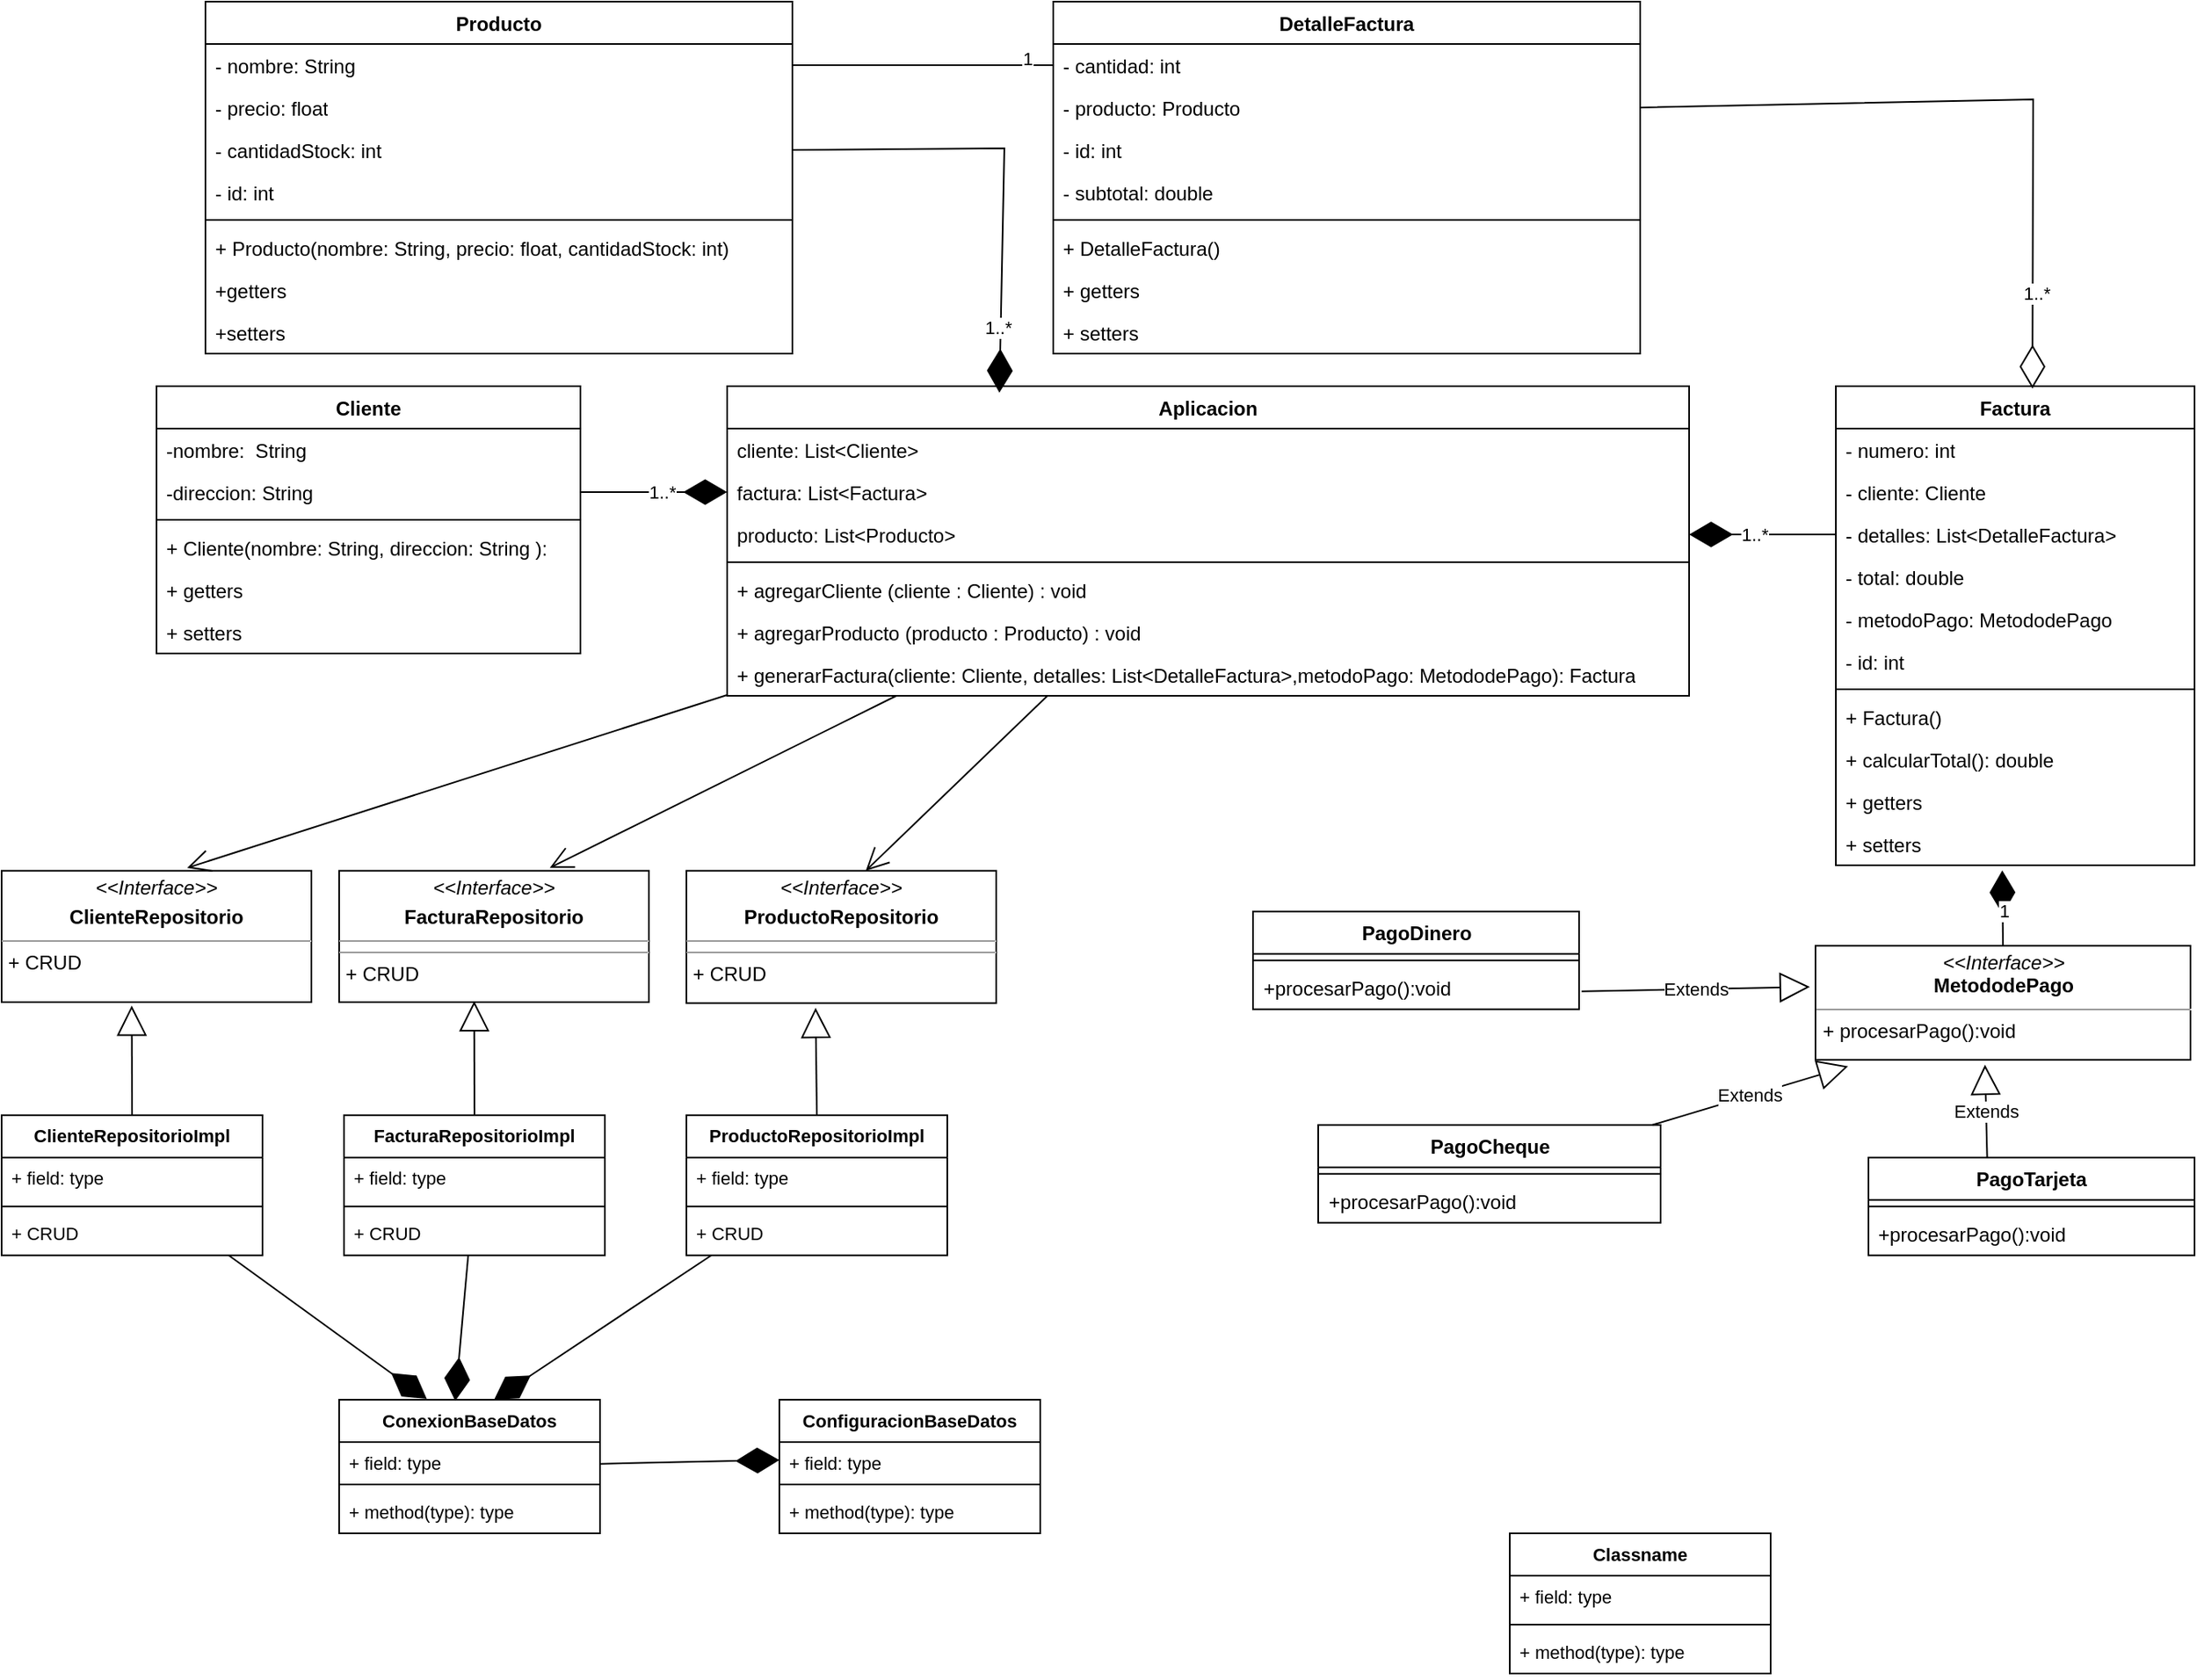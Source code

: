 <mxfile version="22.1.3" type="github">
  <diagram name="Página-1" id="vJzWJh0UHaBqhuQzf775">
    <mxGraphModel dx="2920" dy="933" grid="1" gridSize="10" guides="1" tooltips="1" connect="1" arrows="1" fold="1" page="1" pageScale="1" pageWidth="827" pageHeight="1169" math="0" shadow="0">
      <root>
        <mxCell id="0" />
        <mxCell id="1" parent="0" />
        <mxCell id="-tpIR0r_SkowBoIZui7y-1" value="Cliente" style="swimlane;fontStyle=1;align=center;verticalAlign=top;childLayout=stackLayout;horizontal=1;startSize=26;horizontalStack=0;resizeParent=1;resizeParentMax=0;resizeLast=0;collapsible=1;marginBottom=0;whiteSpace=wrap;html=1;" parent="1" vertex="1">
          <mxGeometry x="-660" y="276" width="260" height="164" as="geometry" />
        </mxCell>
        <mxCell id="-tpIR0r_SkowBoIZui7y-2" value="-nombre:&amp;nbsp; String" style="text;strokeColor=none;fillColor=none;align=left;verticalAlign=top;spacingLeft=4;spacingRight=4;overflow=hidden;rotatable=0;points=[[0,0.5],[1,0.5]];portConstraint=eastwest;whiteSpace=wrap;html=1;" parent="-tpIR0r_SkowBoIZui7y-1" vertex="1">
          <mxGeometry y="26" width="260" height="26" as="geometry" />
        </mxCell>
        <mxCell id="LFvMWm3YHaQg9pg_NLoc-1" value="-direccion: String" style="text;strokeColor=none;fillColor=none;align=left;verticalAlign=top;spacingLeft=4;spacingRight=4;overflow=hidden;rotatable=0;points=[[0,0.5],[1,0.5]];portConstraint=eastwest;whiteSpace=wrap;html=1;" parent="-tpIR0r_SkowBoIZui7y-1" vertex="1">
          <mxGeometry y="52" width="260" height="26" as="geometry" />
        </mxCell>
        <mxCell id="-tpIR0r_SkowBoIZui7y-3" value="" style="line;strokeWidth=1;fillColor=none;align=left;verticalAlign=middle;spacingTop=-1;spacingLeft=3;spacingRight=3;rotatable=0;labelPosition=right;points=[];portConstraint=eastwest;strokeColor=inherit;" parent="-tpIR0r_SkowBoIZui7y-1" vertex="1">
          <mxGeometry y="78" width="260" height="8" as="geometry" />
        </mxCell>
        <mxCell id="-tpIR0r_SkowBoIZui7y-4" value="+ Cliente(nombre: String, direccion: String ):&amp;nbsp;" style="text;strokeColor=none;fillColor=none;align=left;verticalAlign=top;spacingLeft=4;spacingRight=4;overflow=hidden;rotatable=0;points=[[0,0.5],[1,0.5]];portConstraint=eastwest;whiteSpace=wrap;html=1;" parent="-tpIR0r_SkowBoIZui7y-1" vertex="1">
          <mxGeometry y="86" width="260" height="26" as="geometry" />
        </mxCell>
        <mxCell id="LFvMWm3YHaQg9pg_NLoc-5" value="+ getters" style="text;strokeColor=none;fillColor=none;align=left;verticalAlign=top;spacingLeft=4;spacingRight=4;overflow=hidden;rotatable=0;points=[[0,0.5],[1,0.5]];portConstraint=eastwest;whiteSpace=wrap;html=1;" parent="-tpIR0r_SkowBoIZui7y-1" vertex="1">
          <mxGeometry y="112" width="260" height="26" as="geometry" />
        </mxCell>
        <mxCell id="u54hrv8f0iYo-hxg_u4R-107" value="+ setters" style="text;strokeColor=none;fillColor=none;align=left;verticalAlign=top;spacingLeft=4;spacingRight=4;overflow=hidden;rotatable=0;points=[[0,0.5],[1,0.5]];portConstraint=eastwest;whiteSpace=wrap;html=1;" parent="-tpIR0r_SkowBoIZui7y-1" vertex="1">
          <mxGeometry y="138" width="260" height="26" as="geometry" />
        </mxCell>
        <mxCell id="-tpIR0r_SkowBoIZui7y-5" value="PagoDinero" style="swimlane;fontStyle=1;align=center;verticalAlign=top;childLayout=stackLayout;horizontal=1;startSize=26;horizontalStack=0;resizeParent=1;resizeParentMax=0;resizeLast=0;collapsible=1;marginBottom=0;whiteSpace=wrap;html=1;" parent="1" vertex="1">
          <mxGeometry x="12.5" y="598.37" width="200" height="60" as="geometry" />
        </mxCell>
        <mxCell id="-tpIR0r_SkowBoIZui7y-7" value="" style="line;strokeWidth=1;fillColor=none;align=left;verticalAlign=middle;spacingTop=-1;spacingLeft=3;spacingRight=3;rotatable=0;labelPosition=right;points=[];portConstraint=eastwest;strokeColor=inherit;" parent="-tpIR0r_SkowBoIZui7y-5" vertex="1">
          <mxGeometry y="26" width="200" height="8" as="geometry" />
        </mxCell>
        <mxCell id="LFvMWm3YHaQg9pg_NLoc-12" value="+procesarPago():void" style="text;strokeColor=none;fillColor=none;align=left;verticalAlign=top;spacingLeft=4;spacingRight=4;overflow=hidden;rotatable=0;points=[[0,0.5],[1,0.5]];portConstraint=eastwest;whiteSpace=wrap;html=1;" parent="-tpIR0r_SkowBoIZui7y-5" vertex="1">
          <mxGeometry y="34" width="200" height="26" as="geometry" />
        </mxCell>
        <mxCell id="-tpIR0r_SkowBoIZui7y-13" value="DetalleFactura" style="swimlane;fontStyle=1;align=center;verticalAlign=top;childLayout=stackLayout;horizontal=1;startSize=26;horizontalStack=0;resizeParent=1;resizeParentMax=0;resizeLast=0;collapsible=1;marginBottom=0;whiteSpace=wrap;html=1;" parent="1" vertex="1">
          <mxGeometry x="-110" y="40" width="360" height="216" as="geometry" />
        </mxCell>
        <mxCell id="-tpIR0r_SkowBoIZui7y-37" value="- cantidad: int" style="text;strokeColor=none;fillColor=none;align=left;verticalAlign=top;spacingLeft=4;spacingRight=4;overflow=hidden;rotatable=0;points=[[0,0.5],[1,0.5]];portConstraint=eastwest;whiteSpace=wrap;html=1;" parent="-tpIR0r_SkowBoIZui7y-13" vertex="1">
          <mxGeometry y="26" width="360" height="26" as="geometry" />
        </mxCell>
        <mxCell id="-tpIR0r_SkowBoIZui7y-14" value="- producto: Producto" style="text;strokeColor=none;fillColor=none;align=left;verticalAlign=top;spacingLeft=4;spacingRight=4;overflow=hidden;rotatable=0;points=[[0,0.5],[1,0.5]];portConstraint=eastwest;whiteSpace=wrap;html=1;" parent="-tpIR0r_SkowBoIZui7y-13" vertex="1">
          <mxGeometry y="52" width="360" height="26" as="geometry" />
        </mxCell>
        <mxCell id="sa-7_zGnrY5qMYGjoOzH-72" value="- id: int" style="text;strokeColor=none;fillColor=none;align=left;verticalAlign=top;spacingLeft=4;spacingRight=4;overflow=hidden;rotatable=0;points=[[0,0.5],[1,0.5]];portConstraint=eastwest;whiteSpace=wrap;html=1;" vertex="1" parent="-tpIR0r_SkowBoIZui7y-13">
          <mxGeometry y="78" width="360" height="26" as="geometry" />
        </mxCell>
        <mxCell id="u54hrv8f0iYo-hxg_u4R-29" value="- subtotal: double" style="text;strokeColor=none;fillColor=none;align=left;verticalAlign=top;spacingLeft=4;spacingRight=4;overflow=hidden;rotatable=0;points=[[0,0.5],[1,0.5]];portConstraint=eastwest;whiteSpace=wrap;html=1;" parent="-tpIR0r_SkowBoIZui7y-13" vertex="1">
          <mxGeometry y="104" width="360" height="26" as="geometry" />
        </mxCell>
        <mxCell id="-tpIR0r_SkowBoIZui7y-15" value="" style="line;strokeWidth=1;fillColor=none;align=left;verticalAlign=middle;spacingTop=-1;spacingLeft=3;spacingRight=3;rotatable=0;labelPosition=right;points=[];portConstraint=eastwest;strokeColor=inherit;" parent="-tpIR0r_SkowBoIZui7y-13" vertex="1">
          <mxGeometry y="130" width="360" height="8" as="geometry" />
        </mxCell>
        <mxCell id="-tpIR0r_SkowBoIZui7y-40" value="+ DetalleFactura()" style="text;strokeColor=none;fillColor=none;align=left;verticalAlign=top;spacingLeft=4;spacingRight=4;overflow=hidden;rotatable=0;points=[[0,0.5],[1,0.5]];portConstraint=eastwest;whiteSpace=wrap;html=1;" parent="-tpIR0r_SkowBoIZui7y-13" vertex="1">
          <mxGeometry y="138" width="360" height="26" as="geometry" />
        </mxCell>
        <mxCell id="u54hrv8f0iYo-hxg_u4R-121" value="+ getters" style="text;strokeColor=none;fillColor=none;align=left;verticalAlign=top;spacingLeft=4;spacingRight=4;overflow=hidden;rotatable=0;points=[[0,0.5],[1,0.5]];portConstraint=eastwest;whiteSpace=wrap;html=1;" parent="-tpIR0r_SkowBoIZui7y-13" vertex="1">
          <mxGeometry y="164" width="360" height="26" as="geometry" />
        </mxCell>
        <mxCell id="u54hrv8f0iYo-hxg_u4R-122" value="+ setters" style="text;strokeColor=none;fillColor=none;align=left;verticalAlign=top;spacingLeft=4;spacingRight=4;overflow=hidden;rotatable=0;points=[[0,0.5],[1,0.5]];portConstraint=eastwest;whiteSpace=wrap;html=1;" parent="-tpIR0r_SkowBoIZui7y-13" vertex="1">
          <mxGeometry y="190" width="360" height="26" as="geometry" />
        </mxCell>
        <mxCell id="-tpIR0r_SkowBoIZui7y-17" value="PagoTarjeta" style="swimlane;fontStyle=1;align=center;verticalAlign=top;childLayout=stackLayout;horizontal=1;startSize=26;horizontalStack=0;resizeParent=1;resizeParentMax=0;resizeLast=0;collapsible=1;marginBottom=0;whiteSpace=wrap;html=1;" parent="1" vertex="1">
          <mxGeometry x="390" y="749.37" width="200" height="60" as="geometry" />
        </mxCell>
        <mxCell id="-tpIR0r_SkowBoIZui7y-19" value="" style="line;strokeWidth=1;fillColor=none;align=left;verticalAlign=middle;spacingTop=-1;spacingLeft=3;spacingRight=3;rotatable=0;labelPosition=right;points=[];portConstraint=eastwest;strokeColor=inherit;" parent="-tpIR0r_SkowBoIZui7y-17" vertex="1">
          <mxGeometry y="26" width="200" height="8" as="geometry" />
        </mxCell>
        <mxCell id="LFvMWm3YHaQg9pg_NLoc-16" value="+procesarPago():void" style="text;strokeColor=none;fillColor=none;align=left;verticalAlign=top;spacingLeft=4;spacingRight=4;overflow=hidden;rotatable=0;points=[[0,0.5],[1,0.5]];portConstraint=eastwest;whiteSpace=wrap;html=1;" parent="-tpIR0r_SkowBoIZui7y-17" vertex="1">
          <mxGeometry y="34" width="200" height="26" as="geometry" />
        </mxCell>
        <mxCell id="-tpIR0r_SkowBoIZui7y-21" value="PagoCheque" style="swimlane;fontStyle=1;align=center;verticalAlign=top;childLayout=stackLayout;horizontal=1;startSize=26;horizontalStack=0;resizeParent=1;resizeParentMax=0;resizeLast=0;collapsible=1;marginBottom=0;whiteSpace=wrap;html=1;" parent="1" vertex="1">
          <mxGeometry x="52.5" y="729.37" width="210" height="60" as="geometry" />
        </mxCell>
        <mxCell id="-tpIR0r_SkowBoIZui7y-23" value="" style="line;strokeWidth=1;fillColor=none;align=left;verticalAlign=middle;spacingTop=-1;spacingLeft=3;spacingRight=3;rotatable=0;labelPosition=right;points=[];portConstraint=eastwest;strokeColor=inherit;" parent="-tpIR0r_SkowBoIZui7y-21" vertex="1">
          <mxGeometry y="26" width="210" height="8" as="geometry" />
        </mxCell>
        <mxCell id="-tpIR0r_SkowBoIZui7y-24" value="+procesarPago():void" style="text;strokeColor=none;fillColor=none;align=left;verticalAlign=top;spacingLeft=4;spacingRight=4;overflow=hidden;rotatable=0;points=[[0,0.5],[1,0.5]];portConstraint=eastwest;whiteSpace=wrap;html=1;" parent="-tpIR0r_SkowBoIZui7y-21" vertex="1">
          <mxGeometry y="34" width="210" height="26" as="geometry" />
        </mxCell>
        <mxCell id="-tpIR0r_SkowBoIZui7y-25" value="Producto" style="swimlane;fontStyle=1;align=center;verticalAlign=top;childLayout=stackLayout;horizontal=1;startSize=26;horizontalStack=0;resizeParent=1;resizeParentMax=0;resizeLast=0;collapsible=1;marginBottom=0;whiteSpace=wrap;html=1;" parent="1" vertex="1">
          <mxGeometry x="-630" y="40" width="360" height="216" as="geometry" />
        </mxCell>
        <mxCell id="-tpIR0r_SkowBoIZui7y-26" value="- nombre: String" style="text;strokeColor=none;fillColor=none;align=left;verticalAlign=top;spacingLeft=4;spacingRight=4;overflow=hidden;rotatable=0;points=[[0,0.5],[1,0.5]];portConstraint=eastwest;whiteSpace=wrap;html=1;" parent="-tpIR0r_SkowBoIZui7y-25" vertex="1">
          <mxGeometry y="26" width="360" height="26" as="geometry" />
        </mxCell>
        <mxCell id="LFvMWm3YHaQg9pg_NLoc-18" value="- precio: float" style="text;strokeColor=none;fillColor=none;align=left;verticalAlign=top;spacingLeft=4;spacingRight=4;overflow=hidden;rotatable=0;points=[[0,0.5],[1,0.5]];portConstraint=eastwest;whiteSpace=wrap;html=1;" parent="-tpIR0r_SkowBoIZui7y-25" vertex="1">
          <mxGeometry y="52" width="360" height="26" as="geometry" />
        </mxCell>
        <mxCell id="-tpIR0r_SkowBoIZui7y-41" value="- cantidadStock: int" style="text;strokeColor=none;fillColor=none;align=left;verticalAlign=top;spacingLeft=4;spacingRight=4;overflow=hidden;rotatable=0;points=[[0,0.5],[1,0.5]];portConstraint=eastwest;whiteSpace=wrap;html=1;" parent="-tpIR0r_SkowBoIZui7y-25" vertex="1">
          <mxGeometry y="78" width="360" height="26" as="geometry" />
        </mxCell>
        <mxCell id="sa-7_zGnrY5qMYGjoOzH-71" value="- id: int" style="text;strokeColor=none;fillColor=none;align=left;verticalAlign=top;spacingLeft=4;spacingRight=4;overflow=hidden;rotatable=0;points=[[0,0.5],[1,0.5]];portConstraint=eastwest;whiteSpace=wrap;html=1;" vertex="1" parent="-tpIR0r_SkowBoIZui7y-25">
          <mxGeometry y="104" width="360" height="26" as="geometry" />
        </mxCell>
        <mxCell id="-tpIR0r_SkowBoIZui7y-27" value="" style="line;strokeWidth=1;fillColor=none;align=left;verticalAlign=middle;spacingTop=-1;spacingLeft=3;spacingRight=3;rotatable=0;labelPosition=right;points=[];portConstraint=eastwest;strokeColor=inherit;" parent="-tpIR0r_SkowBoIZui7y-25" vertex="1">
          <mxGeometry y="130" width="360" height="8" as="geometry" />
        </mxCell>
        <mxCell id="LFvMWm3YHaQg9pg_NLoc-20" value="+ Producto(nombre: String, precio: float, cantidadStock: int)" style="text;strokeColor=none;fillColor=none;align=left;verticalAlign=top;spacingLeft=4;spacingRight=4;overflow=hidden;rotatable=0;points=[[0,0.5],[1,0.5]];portConstraint=eastwest;whiteSpace=wrap;html=1;" parent="-tpIR0r_SkowBoIZui7y-25" vertex="1">
          <mxGeometry y="138" width="360" height="26" as="geometry" />
        </mxCell>
        <mxCell id="-tpIR0r_SkowBoIZui7y-42" value="+getters" style="text;strokeColor=none;fillColor=none;align=left;verticalAlign=top;spacingLeft=4;spacingRight=4;overflow=hidden;rotatable=0;points=[[0,0.5],[1,0.5]];portConstraint=eastwest;whiteSpace=wrap;html=1;" parent="-tpIR0r_SkowBoIZui7y-25" vertex="1">
          <mxGeometry y="164" width="360" height="26" as="geometry" />
        </mxCell>
        <mxCell id="LFvMWm3YHaQg9pg_NLoc-23" value="+setters" style="text;strokeColor=none;fillColor=none;align=left;verticalAlign=top;spacingLeft=4;spacingRight=4;overflow=hidden;rotatable=0;points=[[0,0.5],[1,0.5]];portConstraint=eastwest;whiteSpace=wrap;html=1;" parent="-tpIR0r_SkowBoIZui7y-25" vertex="1">
          <mxGeometry y="190" width="360" height="26" as="geometry" />
        </mxCell>
        <mxCell id="-tpIR0r_SkowBoIZui7y-29" value="Factura" style="swimlane;fontStyle=1;align=center;verticalAlign=top;childLayout=stackLayout;horizontal=1;startSize=26;horizontalStack=0;resizeParent=1;resizeParentMax=0;resizeLast=0;collapsible=1;marginBottom=0;whiteSpace=wrap;html=1;" parent="1" vertex="1">
          <mxGeometry x="370" y="276" width="220" height="294" as="geometry" />
        </mxCell>
        <mxCell id="-tpIR0r_SkowBoIZui7y-30" value="- numero: int" style="text;strokeColor=none;fillColor=none;align=left;verticalAlign=top;spacingLeft=4;spacingRight=4;overflow=hidden;rotatable=0;points=[[0,0.5],[1,0.5]];portConstraint=eastwest;whiteSpace=wrap;html=1;" parent="-tpIR0r_SkowBoIZui7y-29" vertex="1">
          <mxGeometry y="26" width="220" height="26" as="geometry" />
        </mxCell>
        <mxCell id="-tpIR0r_SkowBoIZui7y-33" value="- cliente: Cliente" style="text;strokeColor=none;fillColor=none;align=left;verticalAlign=top;spacingLeft=4;spacingRight=4;overflow=hidden;rotatable=0;points=[[0,0.5],[1,0.5]];portConstraint=eastwest;whiteSpace=wrap;html=1;" parent="-tpIR0r_SkowBoIZui7y-29" vertex="1">
          <mxGeometry y="52" width="220" height="26" as="geometry" />
        </mxCell>
        <mxCell id="LFvMWm3YHaQg9pg_NLoc-17" value="- detalles: List&amp;lt;DetalleFactura&amp;gt;" style="text;strokeColor=none;fillColor=none;align=left;verticalAlign=top;spacingLeft=4;spacingRight=4;overflow=hidden;rotatable=0;points=[[0,0.5],[1,0.5]];portConstraint=eastwest;whiteSpace=wrap;html=1;" parent="-tpIR0r_SkowBoIZui7y-29" vertex="1">
          <mxGeometry y="78" width="220" height="26" as="geometry" />
        </mxCell>
        <mxCell id="u54hrv8f0iYo-hxg_u4R-25" value="- total: double" style="text;strokeColor=none;fillColor=none;align=left;verticalAlign=top;spacingLeft=4;spacingRight=4;overflow=hidden;rotatable=0;points=[[0,0.5],[1,0.5]];portConstraint=eastwest;whiteSpace=wrap;html=1;" parent="-tpIR0r_SkowBoIZui7y-29" vertex="1">
          <mxGeometry y="104" width="220" height="26" as="geometry" />
        </mxCell>
        <mxCell id="u54hrv8f0iYo-hxg_u4R-26" value="- metodoPago: MetododePago" style="text;strokeColor=none;fillColor=none;align=left;verticalAlign=top;spacingLeft=4;spacingRight=4;overflow=hidden;rotatable=0;points=[[0,0.5],[1,0.5]];portConstraint=eastwest;whiteSpace=wrap;html=1;" parent="-tpIR0r_SkowBoIZui7y-29" vertex="1">
          <mxGeometry y="130" width="220" height="26" as="geometry" />
        </mxCell>
        <mxCell id="sa-7_zGnrY5qMYGjoOzH-73" value="- id: int" style="text;strokeColor=none;fillColor=none;align=left;verticalAlign=top;spacingLeft=4;spacingRight=4;overflow=hidden;rotatable=0;points=[[0,0.5],[1,0.5]];portConstraint=eastwest;whiteSpace=wrap;html=1;" vertex="1" parent="-tpIR0r_SkowBoIZui7y-29">
          <mxGeometry y="156" width="220" height="26" as="geometry" />
        </mxCell>
        <mxCell id="-tpIR0r_SkowBoIZui7y-31" value="" style="line;strokeWidth=1;fillColor=none;align=left;verticalAlign=middle;spacingTop=-1;spacingLeft=3;spacingRight=3;rotatable=0;labelPosition=right;points=[];portConstraint=eastwest;strokeColor=inherit;" parent="-tpIR0r_SkowBoIZui7y-29" vertex="1">
          <mxGeometry y="182" width="220" height="8" as="geometry" />
        </mxCell>
        <mxCell id="-tpIR0r_SkowBoIZui7y-36" value="&lt;div&gt;+ Factura()&lt;/div&gt;" style="text;strokeColor=none;fillColor=none;align=left;verticalAlign=top;spacingLeft=4;spacingRight=4;overflow=hidden;rotatable=0;points=[[0,0.5],[1,0.5]];portConstraint=eastwest;whiteSpace=wrap;html=1;" parent="-tpIR0r_SkowBoIZui7y-29" vertex="1">
          <mxGeometry y="190" width="220" height="26" as="geometry" />
        </mxCell>
        <mxCell id="1rU4bU5Xgq_uhMUZ_qNm-1" value="+ calcularTotal(): double" style="text;strokeColor=none;fillColor=none;align=left;verticalAlign=top;spacingLeft=4;spacingRight=4;overflow=hidden;rotatable=0;points=[[0,0.5],[1,0.5]];portConstraint=eastwest;whiteSpace=wrap;html=1;" parent="-tpIR0r_SkowBoIZui7y-29" vertex="1">
          <mxGeometry y="216" width="220" height="26" as="geometry" />
        </mxCell>
        <mxCell id="u54hrv8f0iYo-hxg_u4R-119" value="+ getters" style="text;strokeColor=none;fillColor=none;align=left;verticalAlign=top;spacingLeft=4;spacingRight=4;overflow=hidden;rotatable=0;points=[[0,0.5],[1,0.5]];portConstraint=eastwest;whiteSpace=wrap;html=1;" parent="-tpIR0r_SkowBoIZui7y-29" vertex="1">
          <mxGeometry y="242" width="220" height="26" as="geometry" />
        </mxCell>
        <mxCell id="u54hrv8f0iYo-hxg_u4R-120" value="+ setters" style="text;strokeColor=none;fillColor=none;align=left;verticalAlign=top;spacingLeft=4;spacingRight=4;overflow=hidden;rotatable=0;points=[[0,0.5],[1,0.5]];portConstraint=eastwest;whiteSpace=wrap;html=1;" parent="-tpIR0r_SkowBoIZui7y-29" vertex="1">
          <mxGeometry y="268" width="220" height="26" as="geometry" />
        </mxCell>
        <mxCell id="xUWvq9Hfhy-lBUm5GzMi-19" value="" style="resizable=0;html=1;align=left;verticalAlign=bottom;labelBackgroundColor=none;" parent="1" connectable="0" vertex="1">
          <mxGeometry x="525" y="332.994" as="geometry" />
        </mxCell>
        <mxCell id="u54hrv8f0iYo-hxg_u4R-3" value="Aplicacion" style="swimlane;fontStyle=1;align=center;verticalAlign=top;childLayout=stackLayout;horizontal=1;startSize=26;horizontalStack=0;resizeParent=1;resizeParentMax=0;resizeLast=0;collapsible=1;marginBottom=0;whiteSpace=wrap;html=1;" parent="1" vertex="1">
          <mxGeometry x="-310" y="276" width="590" height="190" as="geometry" />
        </mxCell>
        <mxCell id="u54hrv8f0iYo-hxg_u4R-9" value="&lt;div&gt;cliente: List&amp;lt;Cliente&amp;gt;&lt;br&gt;&lt;/div&gt;" style="text;strokeColor=none;fillColor=none;align=left;verticalAlign=top;spacingLeft=4;spacingRight=4;overflow=hidden;rotatable=0;points=[[0,0.5],[1,0.5]];portConstraint=eastwest;whiteSpace=wrap;html=1;" parent="u54hrv8f0iYo-hxg_u4R-3" vertex="1">
          <mxGeometry y="26" width="590" height="26" as="geometry" />
        </mxCell>
        <mxCell id="u54hrv8f0iYo-hxg_u4R-19" value="factura: List&amp;lt;Factura&amp;gt;" style="text;strokeColor=none;fillColor=none;align=left;verticalAlign=top;spacingLeft=4;spacingRight=4;overflow=hidden;rotatable=0;points=[[0,0.5],[1,0.5]];portConstraint=eastwest;whiteSpace=wrap;html=1;" parent="u54hrv8f0iYo-hxg_u4R-3" vertex="1">
          <mxGeometry y="52" width="590" height="26" as="geometry" />
        </mxCell>
        <mxCell id="u54hrv8f0iYo-hxg_u4R-20" value="producto: List&amp;lt;Producto&amp;gt;" style="text;strokeColor=none;fillColor=none;align=left;verticalAlign=top;spacingLeft=4;spacingRight=4;overflow=hidden;rotatable=0;points=[[0,0.5],[1,0.5]];portConstraint=eastwest;whiteSpace=wrap;html=1;" parent="u54hrv8f0iYo-hxg_u4R-3" vertex="1">
          <mxGeometry y="78" width="590" height="26" as="geometry" />
        </mxCell>
        <mxCell id="u54hrv8f0iYo-hxg_u4R-7" value="" style="line;strokeWidth=1;fillColor=none;align=left;verticalAlign=middle;spacingTop=-1;spacingLeft=3;spacingRight=3;rotatable=0;labelPosition=right;points=[];portConstraint=eastwest;strokeColor=inherit;" parent="u54hrv8f0iYo-hxg_u4R-3" vertex="1">
          <mxGeometry y="104" width="590" height="8" as="geometry" />
        </mxCell>
        <mxCell id="u54hrv8f0iYo-hxg_u4R-21" value="+ agregarCliente (cliente : Cliente) : void" style="text;strokeColor=none;fillColor=none;align=left;verticalAlign=top;spacingLeft=4;spacingRight=4;overflow=hidden;rotatable=0;points=[[0,0.5],[1,0.5]];portConstraint=eastwest;whiteSpace=wrap;html=1;" parent="u54hrv8f0iYo-hxg_u4R-3" vertex="1">
          <mxGeometry y="112" width="590" height="26" as="geometry" />
        </mxCell>
        <mxCell id="u54hrv8f0iYo-hxg_u4R-22" value="+ agregarProducto (producto : Producto) : void" style="text;strokeColor=none;fillColor=none;align=left;verticalAlign=top;spacingLeft=4;spacingRight=4;overflow=hidden;rotatable=0;points=[[0,0.5],[1,0.5]];portConstraint=eastwest;whiteSpace=wrap;html=1;" parent="u54hrv8f0iYo-hxg_u4R-3" vertex="1">
          <mxGeometry y="138" width="590" height="26" as="geometry" />
        </mxCell>
        <mxCell id="u54hrv8f0iYo-hxg_u4R-23" value="+ generarFactura(cliente: Cliente, detalles: List&amp;lt;DetalleFactura&amp;gt;,metodoPago: MetododePago): Factura" style="text;strokeColor=none;fillColor=none;align=left;verticalAlign=top;spacingLeft=4;spacingRight=4;overflow=hidden;rotatable=0;points=[[0,0.5],[1,0.5]];portConstraint=eastwest;whiteSpace=wrap;html=1;" parent="u54hrv8f0iYo-hxg_u4R-3" vertex="1">
          <mxGeometry y="164" width="590" height="26" as="geometry" />
        </mxCell>
        <mxCell id="u54hrv8f0iYo-hxg_u4R-14" value="&lt;p style=&quot;margin:0px;margin-top:4px;text-align:center;&quot;&gt;&lt;i&gt;&amp;lt;&amp;lt;Interface&amp;gt;&amp;gt;&lt;/i&gt;&lt;br&gt;&lt;b&gt;MetododePago&lt;/b&gt;&lt;br&gt;&lt;/p&gt;&lt;hr size=&quot;1&quot;&gt;&lt;p style=&quot;margin:0px;margin-left:4px;&quot;&gt;+ procesarPago():void&lt;/p&gt;" style="verticalAlign=top;align=left;overflow=fill;fontSize=12;fontFamily=Helvetica;html=1;whiteSpace=wrap;" parent="1" vertex="1">
          <mxGeometry x="357.5" y="619.37" width="230" height="70" as="geometry" />
        </mxCell>
        <mxCell id="u54hrv8f0iYo-hxg_u4R-15" value="Extends" style="endArrow=block;endSize=16;endFill=0;html=1;rounded=0;entryX=-0.015;entryY=0.361;entryDx=0;entryDy=0;exitX=1.008;exitY=0.887;exitDx=0;exitDy=0;entryPerimeter=0;exitPerimeter=0;" parent="1" target="u54hrv8f0iYo-hxg_u4R-14" edge="1">
          <mxGeometry width="160" relative="1" as="geometry">
            <mxPoint x="214.1" y="647.432" as="sourcePoint" />
            <mxPoint x="612.5" y="779.37" as="targetPoint" />
          </mxGeometry>
        </mxCell>
        <mxCell id="u54hrv8f0iYo-hxg_u4R-16" value="Extends" style="endArrow=block;endSize=16;endFill=0;html=1;rounded=0;entryX=0.087;entryY=1.057;entryDx=0;entryDy=0;entryPerimeter=0;" parent="1" source="-tpIR0r_SkowBoIZui7y-21" target="u54hrv8f0iYo-hxg_u4R-14" edge="1">
          <mxGeometry width="160" relative="1" as="geometry">
            <mxPoint x="472.5" y="799.37" as="sourcePoint" />
            <mxPoint x="418.5" y="692.37" as="targetPoint" />
            <Array as="points" />
          </mxGeometry>
        </mxCell>
        <mxCell id="u54hrv8f0iYo-hxg_u4R-17" value="Extends" style="endArrow=block;endSize=16;endFill=0;html=1;rounded=0;entryX=0.452;entryY=1.043;entryDx=0;entryDy=0;exitX=0.364;exitY=0;exitDx=0;exitDy=0;entryPerimeter=0;exitPerimeter=0;" parent="1" source="-tpIR0r_SkowBoIZui7y-17" target="u54hrv8f0iYo-hxg_u4R-14" edge="1">
          <mxGeometry width="160" relative="1" as="geometry">
            <mxPoint x="282.5" y="769.37" as="sourcePoint" />
            <mxPoint x="428.5" y="702.37" as="targetPoint" />
          </mxGeometry>
        </mxCell>
        <mxCell id="u54hrv8f0iYo-hxg_u4R-96" style="edgeStyle=none;shape=connector;rounded=0;orthogonalLoop=1;jettySize=auto;html=1;exitX=1;exitY=0.5;exitDx=0;exitDy=0;entryX=0;entryY=0.5;entryDx=0;entryDy=0;labelBackgroundColor=default;strokeColor=default;align=left;verticalAlign=bottom;fontFamily=Helvetica;fontSize=11;fontColor=default;endArrow=diamondThin;endFill=1;endSize=24;" parent="1" source="LFvMWm3YHaQg9pg_NLoc-1" target="u54hrv8f0iYo-hxg_u4R-19" edge="1">
          <mxGeometry relative="1" as="geometry" />
        </mxCell>
        <mxCell id="u54hrv8f0iYo-hxg_u4R-97" value="1..*" style="edgeLabel;html=1;align=center;verticalAlign=middle;resizable=0;points=[];fontSize=11;fontFamily=Helvetica;fontColor=default;" parent="u54hrv8f0iYo-hxg_u4R-96" vertex="1" connectable="0">
          <mxGeometry x="0.358" y="-2" relative="1" as="geometry">
            <mxPoint x="-11" y="-2" as="offset" />
          </mxGeometry>
        </mxCell>
        <mxCell id="u54hrv8f0iYo-hxg_u4R-98" style="edgeStyle=none;shape=connector;rounded=0;orthogonalLoop=1;jettySize=auto;html=1;exitX=1;exitY=0.5;exitDx=0;exitDy=0;labelBackgroundColor=default;strokeColor=default;align=left;verticalAlign=bottom;fontFamily=Helvetica;fontSize=11;fontColor=default;endArrow=diamondThin;endFill=1;endSize=24;entryX=0.283;entryY=0.021;entryDx=0;entryDy=0;entryPerimeter=0;" parent="1" source="-tpIR0r_SkowBoIZui7y-41" target="u54hrv8f0iYo-hxg_u4R-3" edge="1">
          <mxGeometry relative="1" as="geometry">
            <mxPoint x="-260" y="123.09" as="sourcePoint" />
            <mxPoint x="-143" y="260" as="targetPoint" />
            <Array as="points">
              <mxPoint x="-140" y="130" />
            </Array>
          </mxGeometry>
        </mxCell>
        <mxCell id="u54hrv8f0iYo-hxg_u4R-99" value="1..*" style="edgeLabel;html=1;align=center;verticalAlign=middle;resizable=0;points=[];fontSize=11;fontFamily=Helvetica;fontColor=default;" parent="u54hrv8f0iYo-hxg_u4R-98" vertex="1" connectable="0">
          <mxGeometry x="0.715" y="-2" relative="1" as="geometry">
            <mxPoint as="offset" />
          </mxGeometry>
        </mxCell>
        <mxCell id="u54hrv8f0iYo-hxg_u4R-100" style="edgeStyle=none;shape=connector;rounded=0;orthogonalLoop=1;jettySize=auto;html=1;exitX=0;exitY=0.5;exitDx=0;exitDy=0;labelBackgroundColor=default;strokeColor=default;align=left;verticalAlign=bottom;fontFamily=Helvetica;fontSize=11;fontColor=default;endArrow=diamondThin;endFill=1;endSize=24;" parent="1" source="LFvMWm3YHaQg9pg_NLoc-17" target="u54hrv8f0iYo-hxg_u4R-20" edge="1">
          <mxGeometry relative="1" as="geometry" />
        </mxCell>
        <mxCell id="u54hrv8f0iYo-hxg_u4R-101" value="1..*" style="edgeLabel;html=1;align=center;verticalAlign=middle;resizable=0;points=[];fontSize=11;fontFamily=Helvetica;fontColor=default;" parent="u54hrv8f0iYo-hxg_u4R-100" vertex="1" connectable="0">
          <mxGeometry x="0.512" y="2" relative="1" as="geometry">
            <mxPoint x="18" y="-2" as="offset" />
          </mxGeometry>
        </mxCell>
        <mxCell id="u54hrv8f0iYo-hxg_u4R-105" style="edgeStyle=none;shape=connector;rounded=0;orthogonalLoop=1;jettySize=auto;html=1;exitX=1;exitY=0.5;exitDx=0;exitDy=0;entryX=0.548;entryY=0.005;entryDx=0;entryDy=0;entryPerimeter=0;labelBackgroundColor=default;strokeColor=default;align=left;verticalAlign=bottom;fontFamily=Helvetica;fontSize=11;fontColor=default;endArrow=diamondThin;endFill=0;endSize=24;" parent="1" source="-tpIR0r_SkowBoIZui7y-14" target="-tpIR0r_SkowBoIZui7y-29" edge="1">
          <mxGeometry relative="1" as="geometry">
            <Array as="points">
              <mxPoint x="491" y="100" />
            </Array>
          </mxGeometry>
        </mxCell>
        <mxCell id="u54hrv8f0iYo-hxg_u4R-106" value="1..*" style="edgeLabel;html=1;align=center;verticalAlign=middle;resizable=0;points=[];fontSize=11;fontFamily=Helvetica;fontColor=default;" parent="u54hrv8f0iYo-hxg_u4R-105" vertex="1" connectable="0">
          <mxGeometry x="0.773" y="2" relative="1" as="geometry">
            <mxPoint y="-11" as="offset" />
          </mxGeometry>
        </mxCell>
        <mxCell id="u54hrv8f0iYo-hxg_u4R-114" style="edgeStyle=orthogonalEdgeStyle;shape=connector;rounded=0;orthogonalLoop=1;jettySize=auto;html=1;labelBackgroundColor=default;strokeColor=default;align=left;verticalAlign=bottom;fontFamily=Helvetica;fontSize=11;fontColor=default;endArrow=none;endSize=24;" parent="1" source="-tpIR0r_SkowBoIZui7y-26" target="-tpIR0r_SkowBoIZui7y-37" edge="1">
          <mxGeometry relative="1" as="geometry" />
        </mxCell>
        <mxCell id="u54hrv8f0iYo-hxg_u4R-116" value="1" style="edgeLabel;html=1;align=center;verticalAlign=middle;resizable=0;points=[];fontSize=11;fontFamily=Helvetica;fontColor=default;" parent="u54hrv8f0iYo-hxg_u4R-114" vertex="1" connectable="0">
          <mxGeometry x="0.795" y="4" relative="1" as="geometry">
            <mxPoint as="offset" />
          </mxGeometry>
        </mxCell>
        <mxCell id="u54hrv8f0iYo-hxg_u4R-117" style="edgeStyle=none;shape=connector;rounded=0;orthogonalLoop=1;jettySize=auto;html=1;exitX=0.5;exitY=0;exitDx=0;exitDy=0;labelBackgroundColor=default;strokeColor=default;align=left;verticalAlign=bottom;fontFamily=Helvetica;fontSize=11;fontColor=default;endArrow=diamondThin;endFill=1;endSize=24;entryX=0.464;entryY=1.122;entryDx=0;entryDy=0;entryPerimeter=0;" parent="1" source="u54hrv8f0iYo-hxg_u4R-14" target="u54hrv8f0iYo-hxg_u4R-120" edge="1">
          <mxGeometry relative="1" as="geometry">
            <mxPoint x="433" y="560" as="targetPoint" />
          </mxGeometry>
        </mxCell>
        <mxCell id="u54hrv8f0iYo-hxg_u4R-118" value="1" style="edgeLabel;html=1;align=center;verticalAlign=middle;resizable=0;points=[];fontSize=11;fontFamily=Helvetica;fontColor=default;" parent="u54hrv8f0iYo-hxg_u4R-117" vertex="1" connectable="0">
          <mxGeometry x="-0.067" relative="1" as="geometry">
            <mxPoint as="offset" />
          </mxGeometry>
        </mxCell>
        <mxCell id="sa-7_zGnrY5qMYGjoOzH-70" style="edgeStyle=none;shape=connector;rounded=0;orthogonalLoop=1;jettySize=auto;html=1;entryX=0;entryY=0.5;entryDx=0;entryDy=0;labelBackgroundColor=default;strokeColor=default;align=left;verticalAlign=bottom;fontFamily=Helvetica;fontSize=11;fontColor=default;endArrow=diamondThin;endFill=1;endSize=24;" edge="1" parent="1" source="sa-7_zGnrY5qMYGjoOzH-9" target="sa-7_zGnrY5qMYGjoOzH-14">
          <mxGeometry relative="1" as="geometry" />
        </mxCell>
        <mxCell id="sa-7_zGnrY5qMYGjoOzH-9" value="ConexionBaseDatos" style="swimlane;fontStyle=1;align=center;verticalAlign=top;childLayout=stackLayout;horizontal=1;startSize=26;horizontalStack=0;resizeParent=1;resizeParentMax=0;resizeLast=0;collapsible=1;marginBottom=0;whiteSpace=wrap;html=1;fontFamily=Helvetica;fontSize=11;fontColor=default;" vertex="1" parent="1">
          <mxGeometry x="-548" y="898" width="160" height="82" as="geometry" />
        </mxCell>
        <mxCell id="sa-7_zGnrY5qMYGjoOzH-10" value="+ field: type" style="text;strokeColor=none;fillColor=none;align=left;verticalAlign=top;spacingLeft=4;spacingRight=4;overflow=hidden;rotatable=0;points=[[0,0.5],[1,0.5]];portConstraint=eastwest;whiteSpace=wrap;html=1;fontSize=11;fontFamily=Helvetica;fontColor=default;" vertex="1" parent="sa-7_zGnrY5qMYGjoOzH-9">
          <mxGeometry y="26" width="160" height="22" as="geometry" />
        </mxCell>
        <mxCell id="sa-7_zGnrY5qMYGjoOzH-11" value="" style="line;strokeWidth=1;fillColor=none;align=left;verticalAlign=middle;spacingTop=-1;spacingLeft=3;spacingRight=3;rotatable=0;labelPosition=right;points=[];portConstraint=eastwest;strokeColor=inherit;fontFamily=Helvetica;fontSize=11;fontColor=default;" vertex="1" parent="sa-7_zGnrY5qMYGjoOzH-9">
          <mxGeometry y="48" width="160" height="8" as="geometry" />
        </mxCell>
        <mxCell id="sa-7_zGnrY5qMYGjoOzH-12" value="+ method(type): type" style="text;strokeColor=none;fillColor=none;align=left;verticalAlign=top;spacingLeft=4;spacingRight=4;overflow=hidden;rotatable=0;points=[[0,0.5],[1,0.5]];portConstraint=eastwest;whiteSpace=wrap;html=1;fontSize=11;fontFamily=Helvetica;fontColor=default;" vertex="1" parent="sa-7_zGnrY5qMYGjoOzH-9">
          <mxGeometry y="56" width="160" height="26" as="geometry" />
        </mxCell>
        <mxCell id="sa-7_zGnrY5qMYGjoOzH-13" value="ConfiguracionBaseDatos" style="swimlane;fontStyle=1;align=center;verticalAlign=top;childLayout=stackLayout;horizontal=1;startSize=26;horizontalStack=0;resizeParent=1;resizeParentMax=0;resizeLast=0;collapsible=1;marginBottom=0;whiteSpace=wrap;html=1;fontFamily=Helvetica;fontSize=11;fontColor=default;" vertex="1" parent="1">
          <mxGeometry x="-278" y="898" width="160" height="82" as="geometry" />
        </mxCell>
        <mxCell id="sa-7_zGnrY5qMYGjoOzH-14" value="+ field: type" style="text;strokeColor=none;fillColor=none;align=left;verticalAlign=top;spacingLeft=4;spacingRight=4;overflow=hidden;rotatable=0;points=[[0,0.5],[1,0.5]];portConstraint=eastwest;whiteSpace=wrap;html=1;fontSize=11;fontFamily=Helvetica;fontColor=default;" vertex="1" parent="sa-7_zGnrY5qMYGjoOzH-13">
          <mxGeometry y="26" width="160" height="22" as="geometry" />
        </mxCell>
        <mxCell id="sa-7_zGnrY5qMYGjoOzH-15" value="" style="line;strokeWidth=1;fillColor=none;align=left;verticalAlign=middle;spacingTop=-1;spacingLeft=3;spacingRight=3;rotatable=0;labelPosition=right;points=[];portConstraint=eastwest;strokeColor=inherit;fontFamily=Helvetica;fontSize=11;fontColor=default;" vertex="1" parent="sa-7_zGnrY5qMYGjoOzH-13">
          <mxGeometry y="48" width="160" height="8" as="geometry" />
        </mxCell>
        <mxCell id="sa-7_zGnrY5qMYGjoOzH-16" value="+ method(type): type" style="text;strokeColor=none;fillColor=none;align=left;verticalAlign=top;spacingLeft=4;spacingRight=4;overflow=hidden;rotatable=0;points=[[0,0.5],[1,0.5]];portConstraint=eastwest;whiteSpace=wrap;html=1;fontSize=11;fontFamily=Helvetica;fontColor=default;" vertex="1" parent="sa-7_zGnrY5qMYGjoOzH-13">
          <mxGeometry y="56" width="160" height="26" as="geometry" />
        </mxCell>
        <mxCell id="sa-7_zGnrY5qMYGjoOzH-17" value="Classname" style="swimlane;fontStyle=1;align=center;verticalAlign=top;childLayout=stackLayout;horizontal=1;startSize=26;horizontalStack=0;resizeParent=1;resizeParentMax=0;resizeLast=0;collapsible=1;marginBottom=0;whiteSpace=wrap;html=1;fontFamily=Helvetica;fontSize=11;fontColor=default;" vertex="1" parent="1">
          <mxGeometry x="170" y="980" width="160" height="86" as="geometry" />
        </mxCell>
        <mxCell id="sa-7_zGnrY5qMYGjoOzH-18" value="+ field: type" style="text;strokeColor=none;fillColor=none;align=left;verticalAlign=top;spacingLeft=4;spacingRight=4;overflow=hidden;rotatable=0;points=[[0,0.5],[1,0.5]];portConstraint=eastwest;whiteSpace=wrap;html=1;fontSize=11;fontFamily=Helvetica;fontColor=default;" vertex="1" parent="sa-7_zGnrY5qMYGjoOzH-17">
          <mxGeometry y="26" width="160" height="26" as="geometry" />
        </mxCell>
        <mxCell id="sa-7_zGnrY5qMYGjoOzH-19" value="" style="line;strokeWidth=1;fillColor=none;align=left;verticalAlign=middle;spacingTop=-1;spacingLeft=3;spacingRight=3;rotatable=0;labelPosition=right;points=[];portConstraint=eastwest;strokeColor=inherit;fontFamily=Helvetica;fontSize=11;fontColor=default;" vertex="1" parent="sa-7_zGnrY5qMYGjoOzH-17">
          <mxGeometry y="52" width="160" height="8" as="geometry" />
        </mxCell>
        <mxCell id="sa-7_zGnrY5qMYGjoOzH-20" value="+ method(type): type" style="text;strokeColor=none;fillColor=none;align=left;verticalAlign=top;spacingLeft=4;spacingRight=4;overflow=hidden;rotatable=0;points=[[0,0.5],[1,0.5]];portConstraint=eastwest;whiteSpace=wrap;html=1;fontSize=11;fontFamily=Helvetica;fontColor=default;" vertex="1" parent="sa-7_zGnrY5qMYGjoOzH-17">
          <mxGeometry y="60" width="160" height="26" as="geometry" />
        </mxCell>
        <mxCell id="sa-7_zGnrY5qMYGjoOzH-41" value="&lt;div&gt;ClienteRepositorioImpl&lt;/div&gt;" style="swimlane;fontStyle=1;align=center;verticalAlign=top;childLayout=stackLayout;horizontal=1;startSize=26;horizontalStack=0;resizeParent=1;resizeParentMax=0;resizeLast=0;collapsible=1;marginBottom=0;whiteSpace=wrap;html=1;fontFamily=Helvetica;fontSize=11;fontColor=default;" vertex="1" parent="1">
          <mxGeometry x="-755" y="723.37" width="160" height="86" as="geometry" />
        </mxCell>
        <mxCell id="sa-7_zGnrY5qMYGjoOzH-42" value="+ field: type" style="text;strokeColor=none;fillColor=none;align=left;verticalAlign=top;spacingLeft=4;spacingRight=4;overflow=hidden;rotatable=0;points=[[0,0.5],[1,0.5]];portConstraint=eastwest;whiteSpace=wrap;html=1;fontSize=11;fontFamily=Helvetica;fontColor=default;" vertex="1" parent="sa-7_zGnrY5qMYGjoOzH-41">
          <mxGeometry y="26" width="160" height="26" as="geometry" />
        </mxCell>
        <mxCell id="sa-7_zGnrY5qMYGjoOzH-43" value="" style="line;strokeWidth=1;fillColor=none;align=left;verticalAlign=middle;spacingTop=-1;spacingLeft=3;spacingRight=3;rotatable=0;labelPosition=right;points=[];portConstraint=eastwest;strokeColor=inherit;fontFamily=Helvetica;fontSize=11;fontColor=default;" vertex="1" parent="sa-7_zGnrY5qMYGjoOzH-41">
          <mxGeometry y="52" width="160" height="8" as="geometry" />
        </mxCell>
        <mxCell id="sa-7_zGnrY5qMYGjoOzH-44" value="+ CRUD" style="text;strokeColor=none;fillColor=none;align=left;verticalAlign=top;spacingLeft=4;spacingRight=4;overflow=hidden;rotatable=0;points=[[0,0.5],[1,0.5]];portConstraint=eastwest;whiteSpace=wrap;html=1;fontSize=11;fontFamily=Helvetica;fontColor=default;" vertex="1" parent="sa-7_zGnrY5qMYGjoOzH-41">
          <mxGeometry y="60" width="160" height="26" as="geometry" />
        </mxCell>
        <mxCell id="sa-7_zGnrY5qMYGjoOzH-45" value="ProductoRepositorioImpl" style="swimlane;fontStyle=1;align=center;verticalAlign=top;childLayout=stackLayout;horizontal=1;startSize=26;horizontalStack=0;resizeParent=1;resizeParentMax=0;resizeLast=0;collapsible=1;marginBottom=0;whiteSpace=wrap;html=1;fontFamily=Helvetica;fontSize=11;fontColor=default;" vertex="1" parent="1">
          <mxGeometry x="-335" y="723.37" width="160" height="86" as="geometry" />
        </mxCell>
        <mxCell id="sa-7_zGnrY5qMYGjoOzH-46" value="+ field: type" style="text;strokeColor=none;fillColor=none;align=left;verticalAlign=top;spacingLeft=4;spacingRight=4;overflow=hidden;rotatable=0;points=[[0,0.5],[1,0.5]];portConstraint=eastwest;whiteSpace=wrap;html=1;fontSize=11;fontFamily=Helvetica;fontColor=default;" vertex="1" parent="sa-7_zGnrY5qMYGjoOzH-45">
          <mxGeometry y="26" width="160" height="26" as="geometry" />
        </mxCell>
        <mxCell id="sa-7_zGnrY5qMYGjoOzH-47" value="" style="line;strokeWidth=1;fillColor=none;align=left;verticalAlign=middle;spacingTop=-1;spacingLeft=3;spacingRight=3;rotatable=0;labelPosition=right;points=[];portConstraint=eastwest;strokeColor=inherit;fontFamily=Helvetica;fontSize=11;fontColor=default;" vertex="1" parent="sa-7_zGnrY5qMYGjoOzH-45">
          <mxGeometry y="52" width="160" height="8" as="geometry" />
        </mxCell>
        <mxCell id="sa-7_zGnrY5qMYGjoOzH-48" value="+ CRUD" style="text;strokeColor=none;fillColor=none;align=left;verticalAlign=top;spacingLeft=4;spacingRight=4;overflow=hidden;rotatable=0;points=[[0,0.5],[1,0.5]];portConstraint=eastwest;whiteSpace=wrap;html=1;fontSize=11;fontFamily=Helvetica;fontColor=default;" vertex="1" parent="sa-7_zGnrY5qMYGjoOzH-45">
          <mxGeometry y="60" width="160" height="26" as="geometry" />
        </mxCell>
        <mxCell id="sa-7_zGnrY5qMYGjoOzH-49" value="FacturaRepositorioImpl" style="swimlane;fontStyle=1;align=center;verticalAlign=top;childLayout=stackLayout;horizontal=1;startSize=26;horizontalStack=0;resizeParent=1;resizeParentMax=0;resizeLast=0;collapsible=1;marginBottom=0;whiteSpace=wrap;html=1;fontFamily=Helvetica;fontSize=11;fontColor=default;" vertex="1" parent="1">
          <mxGeometry x="-545" y="723.37" width="160" height="86" as="geometry" />
        </mxCell>
        <mxCell id="sa-7_zGnrY5qMYGjoOzH-50" value="+ field: type" style="text;strokeColor=none;fillColor=none;align=left;verticalAlign=top;spacingLeft=4;spacingRight=4;overflow=hidden;rotatable=0;points=[[0,0.5],[1,0.5]];portConstraint=eastwest;whiteSpace=wrap;html=1;fontSize=11;fontFamily=Helvetica;fontColor=default;" vertex="1" parent="sa-7_zGnrY5qMYGjoOzH-49">
          <mxGeometry y="26" width="160" height="26" as="geometry" />
        </mxCell>
        <mxCell id="sa-7_zGnrY5qMYGjoOzH-51" value="" style="line;strokeWidth=1;fillColor=none;align=left;verticalAlign=middle;spacingTop=-1;spacingLeft=3;spacingRight=3;rotatable=0;labelPosition=right;points=[];portConstraint=eastwest;strokeColor=inherit;fontFamily=Helvetica;fontSize=11;fontColor=default;" vertex="1" parent="sa-7_zGnrY5qMYGjoOzH-49">
          <mxGeometry y="52" width="160" height="8" as="geometry" />
        </mxCell>
        <mxCell id="sa-7_zGnrY5qMYGjoOzH-52" value="+ CRUD" style="text;strokeColor=none;fillColor=none;align=left;verticalAlign=top;spacingLeft=4;spacingRight=4;overflow=hidden;rotatable=0;points=[[0,0.5],[1,0.5]];portConstraint=eastwest;whiteSpace=wrap;html=1;fontSize=11;fontFamily=Helvetica;fontColor=default;" vertex="1" parent="sa-7_zGnrY5qMYGjoOzH-49">
          <mxGeometry y="60" width="160" height="26" as="geometry" />
        </mxCell>
        <mxCell id="sa-7_zGnrY5qMYGjoOzH-53" value="&lt;p style=&quot;margin:0px;margin-top:4px;text-align:center;&quot;&gt;&lt;i&gt;&amp;lt;&amp;lt;Interface&amp;gt;&amp;gt;&lt;/i&gt;&lt;/p&gt;&lt;p style=&quot;margin:0px;margin-top:4px;text-align:center;&quot;&gt;&lt;b&gt;ClienteRepositorio&lt;/b&gt;&lt;br&gt;&lt;/p&gt;&lt;hr size=&quot;1&quot;&gt;&lt;p style=&quot;margin:0px;margin-left:4px;&quot;&gt;+ CRUD&lt;br&gt;&lt;/p&gt;" style="verticalAlign=top;align=left;overflow=fill;fontSize=12;fontFamily=Helvetica;html=1;whiteSpace=wrap;fontColor=default;" vertex="1" parent="1">
          <mxGeometry x="-755" y="573.37" width="190" height="80.63" as="geometry" />
        </mxCell>
        <mxCell id="sa-7_zGnrY5qMYGjoOzH-54" value="&lt;p style=&quot;margin:0px;margin-top:4px;text-align:center;&quot;&gt;&lt;i&gt;&amp;lt;&amp;lt;Interface&amp;gt;&amp;gt;&lt;/i&gt;&lt;/p&gt;&lt;p style=&quot;margin:0px;margin-top:4px;text-align:center;&quot;&gt;&lt;b&gt;FacturaRepositorio&lt;/b&gt;&lt;br&gt;&lt;/p&gt;&lt;hr size=&quot;1&quot;&gt;&lt;hr size=&quot;1&quot;&gt;&lt;p style=&quot;margin:0px;margin-left:4px;&quot;&gt;+ CRUD&lt;br&gt;&lt;/p&gt;" style="verticalAlign=top;align=left;overflow=fill;fontSize=12;fontFamily=Helvetica;html=1;whiteSpace=wrap;fontColor=default;" vertex="1" parent="1">
          <mxGeometry x="-548" y="573.37" width="190" height="80.63" as="geometry" />
        </mxCell>
        <mxCell id="sa-7_zGnrY5qMYGjoOzH-55" value="&lt;p style=&quot;margin:0px;margin-top:4px;text-align:center;&quot;&gt;&lt;i&gt;&amp;lt;&amp;lt;Interface&amp;gt;&amp;gt;&lt;/i&gt;&lt;/p&gt;&lt;p style=&quot;margin:0px;margin-top:4px;text-align:center;&quot;&gt;&lt;b&gt;ProductoRepositorio&lt;/b&gt;&lt;br&gt;&lt;/p&gt;&lt;hr size=&quot;1&quot;&gt;&lt;hr size=&quot;1&quot;&gt;&lt;p style=&quot;margin:0px;margin-left:4px;&quot;&gt;+ CRUD&lt;/p&gt;" style="verticalAlign=top;align=left;overflow=fill;fontSize=12;fontFamily=Helvetica;html=1;whiteSpace=wrap;fontColor=default;" vertex="1" parent="1">
          <mxGeometry x="-335" y="573.37" width="190" height="81.26" as="geometry" />
        </mxCell>
        <mxCell id="sa-7_zGnrY5qMYGjoOzH-57" style="edgeStyle=none;shape=connector;rounded=0;orthogonalLoop=1;jettySize=auto;html=1;exitX=0.5;exitY=0;exitDx=0;exitDy=0;entryX=0.42;entryY=1.026;entryDx=0;entryDy=0;entryPerimeter=0;labelBackgroundColor=default;strokeColor=default;align=left;verticalAlign=bottom;fontFamily=Helvetica;fontSize=11;fontColor=default;endArrow=block;endFill=0;endSize=16;" edge="1" parent="1" source="sa-7_zGnrY5qMYGjoOzH-41" target="sa-7_zGnrY5qMYGjoOzH-53">
          <mxGeometry relative="1" as="geometry" />
        </mxCell>
        <mxCell id="sa-7_zGnrY5qMYGjoOzH-58" style="edgeStyle=none;shape=connector;rounded=0;orthogonalLoop=1;jettySize=auto;html=1;exitX=0.5;exitY=0;exitDx=0;exitDy=0;entryX=0.436;entryY=0.992;entryDx=0;entryDy=0;entryPerimeter=0;labelBackgroundColor=default;strokeColor=default;align=left;verticalAlign=bottom;fontFamily=Helvetica;fontSize=11;fontColor=default;endArrow=block;endFill=0;endSize=16;" edge="1" parent="1" source="sa-7_zGnrY5qMYGjoOzH-49" target="sa-7_zGnrY5qMYGjoOzH-54">
          <mxGeometry relative="1" as="geometry" />
        </mxCell>
        <mxCell id="sa-7_zGnrY5qMYGjoOzH-59" style="edgeStyle=none;shape=connector;rounded=0;orthogonalLoop=1;jettySize=auto;html=1;exitX=0.5;exitY=0;exitDx=0;exitDy=0;entryX=0.417;entryY=1.035;entryDx=0;entryDy=0;entryPerimeter=0;labelBackgroundColor=default;strokeColor=default;align=left;verticalAlign=bottom;fontFamily=Helvetica;fontSize=11;fontColor=default;endArrow=block;endFill=0;endSize=16;" edge="1" parent="1" source="sa-7_zGnrY5qMYGjoOzH-45" target="sa-7_zGnrY5qMYGjoOzH-55">
          <mxGeometry relative="1" as="geometry" />
        </mxCell>
        <mxCell id="sa-7_zGnrY5qMYGjoOzH-62" style="edgeStyle=none;shape=connector;rounded=0;orthogonalLoop=1;jettySize=auto;html=1;entryX=0.599;entryY=-0.022;entryDx=0;entryDy=0;entryPerimeter=0;labelBackgroundColor=default;strokeColor=default;align=left;verticalAlign=bottom;fontFamily=Helvetica;fontSize=11;fontColor=default;endArrow=open;endFill=1;endSize=12;" edge="1" parent="1" source="u54hrv8f0iYo-hxg_u4R-3" target="sa-7_zGnrY5qMYGjoOzH-53">
          <mxGeometry relative="1" as="geometry" />
        </mxCell>
        <mxCell id="sa-7_zGnrY5qMYGjoOzH-63" style="edgeStyle=none;shape=connector;rounded=0;orthogonalLoop=1;jettySize=auto;html=1;entryX=0.68;entryY=-0.022;entryDx=0;entryDy=0;entryPerimeter=0;labelBackgroundColor=default;strokeColor=default;align=left;verticalAlign=bottom;fontFamily=Helvetica;fontSize=11;fontColor=default;endArrow=open;endFill=1;endSize=12;" edge="1" parent="1" source="u54hrv8f0iYo-hxg_u4R-3" target="sa-7_zGnrY5qMYGjoOzH-54">
          <mxGeometry relative="1" as="geometry" />
        </mxCell>
        <mxCell id="sa-7_zGnrY5qMYGjoOzH-64" style="edgeStyle=none;shape=connector;rounded=0;orthogonalLoop=1;jettySize=auto;html=1;entryX=0.579;entryY=0;entryDx=0;entryDy=0;entryPerimeter=0;labelBackgroundColor=default;strokeColor=default;align=left;verticalAlign=bottom;fontFamily=Helvetica;fontSize=11;fontColor=default;endArrow=open;endFill=1;endSize=12;" edge="1" parent="1" source="u54hrv8f0iYo-hxg_u4R-3" target="sa-7_zGnrY5qMYGjoOzH-55">
          <mxGeometry relative="1" as="geometry" />
        </mxCell>
        <mxCell id="sa-7_zGnrY5qMYGjoOzH-67" style="edgeStyle=none;shape=connector;rounded=0;orthogonalLoop=1;jettySize=auto;html=1;entryX=0.336;entryY=-0.006;entryDx=0;entryDy=0;entryPerimeter=0;labelBackgroundColor=default;strokeColor=default;align=left;verticalAlign=bottom;fontFamily=Helvetica;fontSize=11;fontColor=default;endArrow=diamondThin;endFill=1;endSize=24;" edge="1" parent="1" source="sa-7_zGnrY5qMYGjoOzH-41" target="sa-7_zGnrY5qMYGjoOzH-9">
          <mxGeometry relative="1" as="geometry" />
        </mxCell>
        <mxCell id="sa-7_zGnrY5qMYGjoOzH-68" style="edgeStyle=none;shape=connector;rounded=0;orthogonalLoop=1;jettySize=auto;html=1;entryX=0.445;entryY=0.009;entryDx=0;entryDy=0;entryPerimeter=0;labelBackgroundColor=default;strokeColor=default;align=left;verticalAlign=bottom;fontFamily=Helvetica;fontSize=11;fontColor=default;endArrow=diamondThin;endFill=1;endSize=24;" edge="1" parent="1" source="sa-7_zGnrY5qMYGjoOzH-49" target="sa-7_zGnrY5qMYGjoOzH-9">
          <mxGeometry relative="1" as="geometry" />
        </mxCell>
        <mxCell id="sa-7_zGnrY5qMYGjoOzH-69" style="edgeStyle=none;shape=connector;rounded=0;orthogonalLoop=1;jettySize=auto;html=1;entryX=0.594;entryY=0;entryDx=0;entryDy=0;entryPerimeter=0;labelBackgroundColor=default;strokeColor=default;align=left;verticalAlign=bottom;fontFamily=Helvetica;fontSize=11;fontColor=default;endArrow=diamondThin;endFill=1;endSize=24;" edge="1" parent="1" source="sa-7_zGnrY5qMYGjoOzH-45" target="sa-7_zGnrY5qMYGjoOzH-9">
          <mxGeometry relative="1" as="geometry" />
        </mxCell>
      </root>
    </mxGraphModel>
  </diagram>
</mxfile>
